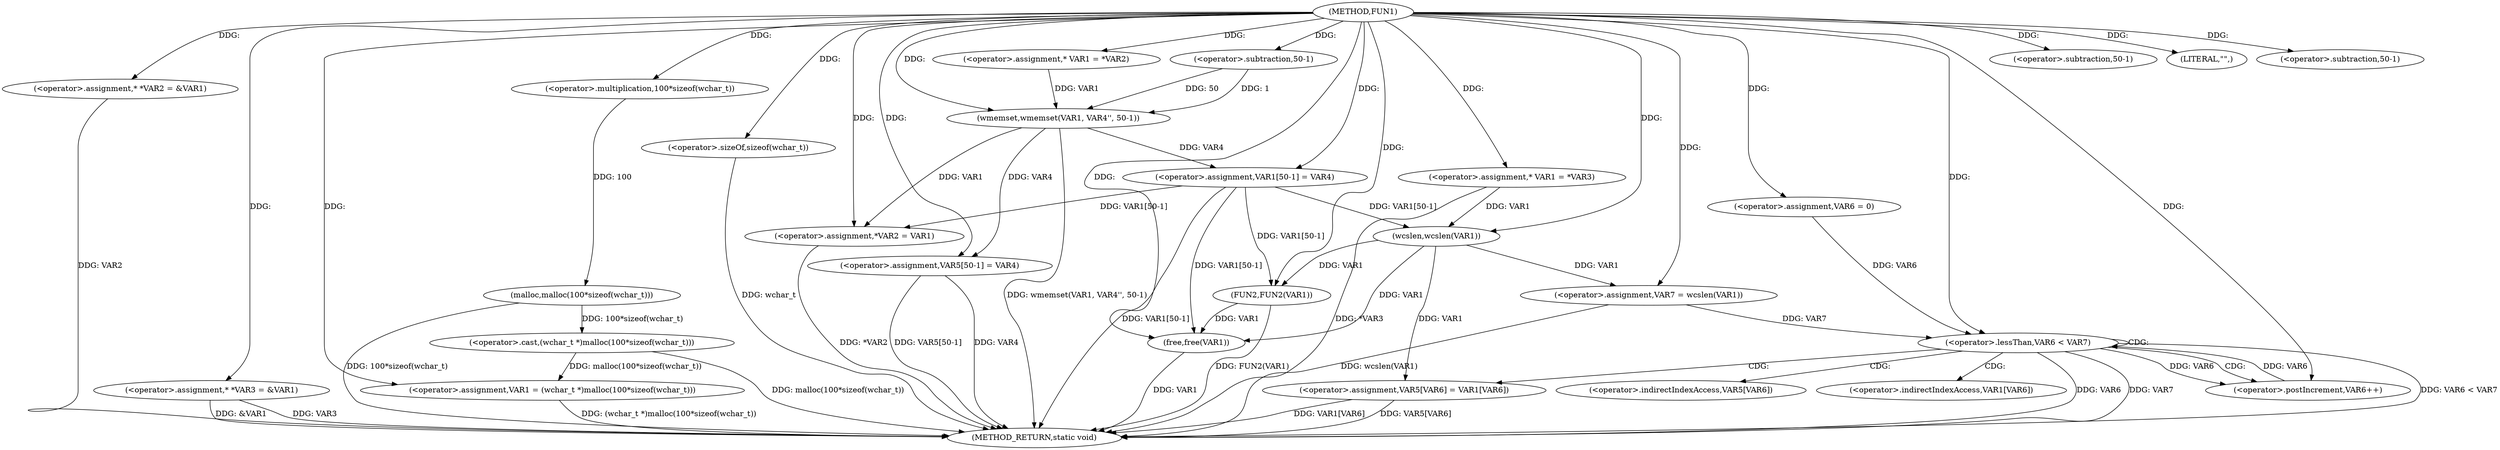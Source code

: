 digraph FUN1 {  
"1000100" [label = "(METHOD,FUN1)" ]
"1000187" [label = "(METHOD_RETURN,static void)" ]
"1000104" [label = "(<operator>.assignment,* *VAR2 = &VAR1)" ]
"1000109" [label = "(<operator>.assignment,* *VAR3 = &VAR1)" ]
"1000113" [label = "(<operator>.assignment,VAR1 = (wchar_t *)malloc(100*sizeof(wchar_t)))" ]
"1000115" [label = "(<operator>.cast,(wchar_t *)malloc(100*sizeof(wchar_t)))" ]
"1000117" [label = "(malloc,malloc(100*sizeof(wchar_t)))" ]
"1000118" [label = "(<operator>.multiplication,100*sizeof(wchar_t))" ]
"1000120" [label = "(<operator>.sizeOf,sizeof(wchar_t))" ]
"1000124" [label = "(<operator>.assignment,* VAR1 = *VAR2)" ]
"1000128" [label = "(wmemset,wmemset(VAR1, VAR4'', 50-1))" ]
"1000131" [label = "(<operator>.subtraction,50-1)" ]
"1000134" [label = "(<operator>.assignment,VAR1[50-1] = VAR4)" ]
"1000137" [label = "(<operator>.subtraction,50-1)" ]
"1000141" [label = "(<operator>.assignment,*VAR2 = VAR1)" ]
"1000147" [label = "(<operator>.assignment,* VAR1 = *VAR3)" ]
"1000152" [label = "(LITERAL,\"\",)" ]
"1000155" [label = "(<operator>.assignment,VAR7 = wcslen(VAR1))" ]
"1000157" [label = "(wcslen,wcslen(VAR1))" ]
"1000160" [label = "(<operator>.assignment,VAR6 = 0)" ]
"1000163" [label = "(<operator>.lessThan,VAR6 < VAR7)" ]
"1000166" [label = "(<operator>.postIncrement,VAR6++)" ]
"1000169" [label = "(<operator>.assignment,VAR5[VAR6] = VAR1[VAR6])" ]
"1000176" [label = "(<operator>.assignment,VAR5[50-1] = VAR4)" ]
"1000179" [label = "(<operator>.subtraction,50-1)" ]
"1000183" [label = "(FUN2,FUN2(VAR1))" ]
"1000185" [label = "(free,free(VAR1))" ]
"1000170" [label = "(<operator>.indirectIndexAccess,VAR5[VAR6])" ]
"1000173" [label = "(<operator>.indirectIndexAccess,VAR1[VAR6])" ]
  "1000141" -> "1000187"  [ label = "DDG: *VAR2"] 
  "1000155" -> "1000187"  [ label = "DDG: wcslen(VAR1)"] 
  "1000104" -> "1000187"  [ label = "DDG: VAR2"] 
  "1000117" -> "1000187"  [ label = "DDG: 100*sizeof(wchar_t)"] 
  "1000128" -> "1000187"  [ label = "DDG: wmemset(VAR1, VAR4'', 50-1)"] 
  "1000163" -> "1000187"  [ label = "DDG: VAR6 < VAR7"] 
  "1000176" -> "1000187"  [ label = "DDG: VAR4"] 
  "1000115" -> "1000187"  [ label = "DDG: malloc(100*sizeof(wchar_t))"] 
  "1000163" -> "1000187"  [ label = "DDG: VAR6"] 
  "1000185" -> "1000187"  [ label = "DDG: VAR1"] 
  "1000113" -> "1000187"  [ label = "DDG: (wchar_t *)malloc(100*sizeof(wchar_t))"] 
  "1000120" -> "1000187"  [ label = "DDG: wchar_t"] 
  "1000147" -> "1000187"  [ label = "DDG: *VAR3"] 
  "1000134" -> "1000187"  [ label = "DDG: VAR1[50-1]"] 
  "1000109" -> "1000187"  [ label = "DDG: VAR3"] 
  "1000169" -> "1000187"  [ label = "DDG: VAR1[VAR6]"] 
  "1000176" -> "1000187"  [ label = "DDG: VAR5[50-1]"] 
  "1000169" -> "1000187"  [ label = "DDG: VAR5[VAR6]"] 
  "1000109" -> "1000187"  [ label = "DDG: &VAR1"] 
  "1000183" -> "1000187"  [ label = "DDG: FUN2(VAR1)"] 
  "1000163" -> "1000187"  [ label = "DDG: VAR7"] 
  "1000100" -> "1000104"  [ label = "DDG: "] 
  "1000100" -> "1000109"  [ label = "DDG: "] 
  "1000115" -> "1000113"  [ label = "DDG: malloc(100*sizeof(wchar_t))"] 
  "1000100" -> "1000113"  [ label = "DDG: "] 
  "1000117" -> "1000115"  [ label = "DDG: 100*sizeof(wchar_t)"] 
  "1000118" -> "1000117"  [ label = "DDG: 100"] 
  "1000100" -> "1000118"  [ label = "DDG: "] 
  "1000100" -> "1000120"  [ label = "DDG: "] 
  "1000100" -> "1000124"  [ label = "DDG: "] 
  "1000124" -> "1000128"  [ label = "DDG: VAR1"] 
  "1000100" -> "1000128"  [ label = "DDG: "] 
  "1000131" -> "1000128"  [ label = "DDG: 50"] 
  "1000131" -> "1000128"  [ label = "DDG: 1"] 
  "1000100" -> "1000131"  [ label = "DDG: "] 
  "1000128" -> "1000134"  [ label = "DDG: VAR4"] 
  "1000100" -> "1000134"  [ label = "DDG: "] 
  "1000100" -> "1000137"  [ label = "DDG: "] 
  "1000128" -> "1000141"  [ label = "DDG: VAR1"] 
  "1000134" -> "1000141"  [ label = "DDG: VAR1[50-1]"] 
  "1000100" -> "1000141"  [ label = "DDG: "] 
  "1000100" -> "1000147"  [ label = "DDG: "] 
  "1000100" -> "1000152"  [ label = "DDG: "] 
  "1000157" -> "1000155"  [ label = "DDG: VAR1"] 
  "1000100" -> "1000155"  [ label = "DDG: "] 
  "1000147" -> "1000157"  [ label = "DDG: VAR1"] 
  "1000134" -> "1000157"  [ label = "DDG: VAR1[50-1]"] 
  "1000100" -> "1000157"  [ label = "DDG: "] 
  "1000100" -> "1000160"  [ label = "DDG: "] 
  "1000166" -> "1000163"  [ label = "DDG: VAR6"] 
  "1000160" -> "1000163"  [ label = "DDG: VAR6"] 
  "1000100" -> "1000163"  [ label = "DDG: "] 
  "1000155" -> "1000163"  [ label = "DDG: VAR7"] 
  "1000163" -> "1000166"  [ label = "DDG: VAR6"] 
  "1000100" -> "1000166"  [ label = "DDG: "] 
  "1000157" -> "1000169"  [ label = "DDG: VAR1"] 
  "1000100" -> "1000176"  [ label = "DDG: "] 
  "1000128" -> "1000176"  [ label = "DDG: VAR4"] 
  "1000100" -> "1000179"  [ label = "DDG: "] 
  "1000157" -> "1000183"  [ label = "DDG: VAR1"] 
  "1000134" -> "1000183"  [ label = "DDG: VAR1[50-1]"] 
  "1000100" -> "1000183"  [ label = "DDG: "] 
  "1000183" -> "1000185"  [ label = "DDG: VAR1"] 
  "1000134" -> "1000185"  [ label = "DDG: VAR1[50-1]"] 
  "1000100" -> "1000185"  [ label = "DDG: "] 
  "1000157" -> "1000185"  [ label = "DDG: VAR1"] 
  "1000163" -> "1000163"  [ label = "CDG: "] 
  "1000163" -> "1000170"  [ label = "CDG: "] 
  "1000163" -> "1000166"  [ label = "CDG: "] 
  "1000163" -> "1000173"  [ label = "CDG: "] 
  "1000163" -> "1000169"  [ label = "CDG: "] 
}
